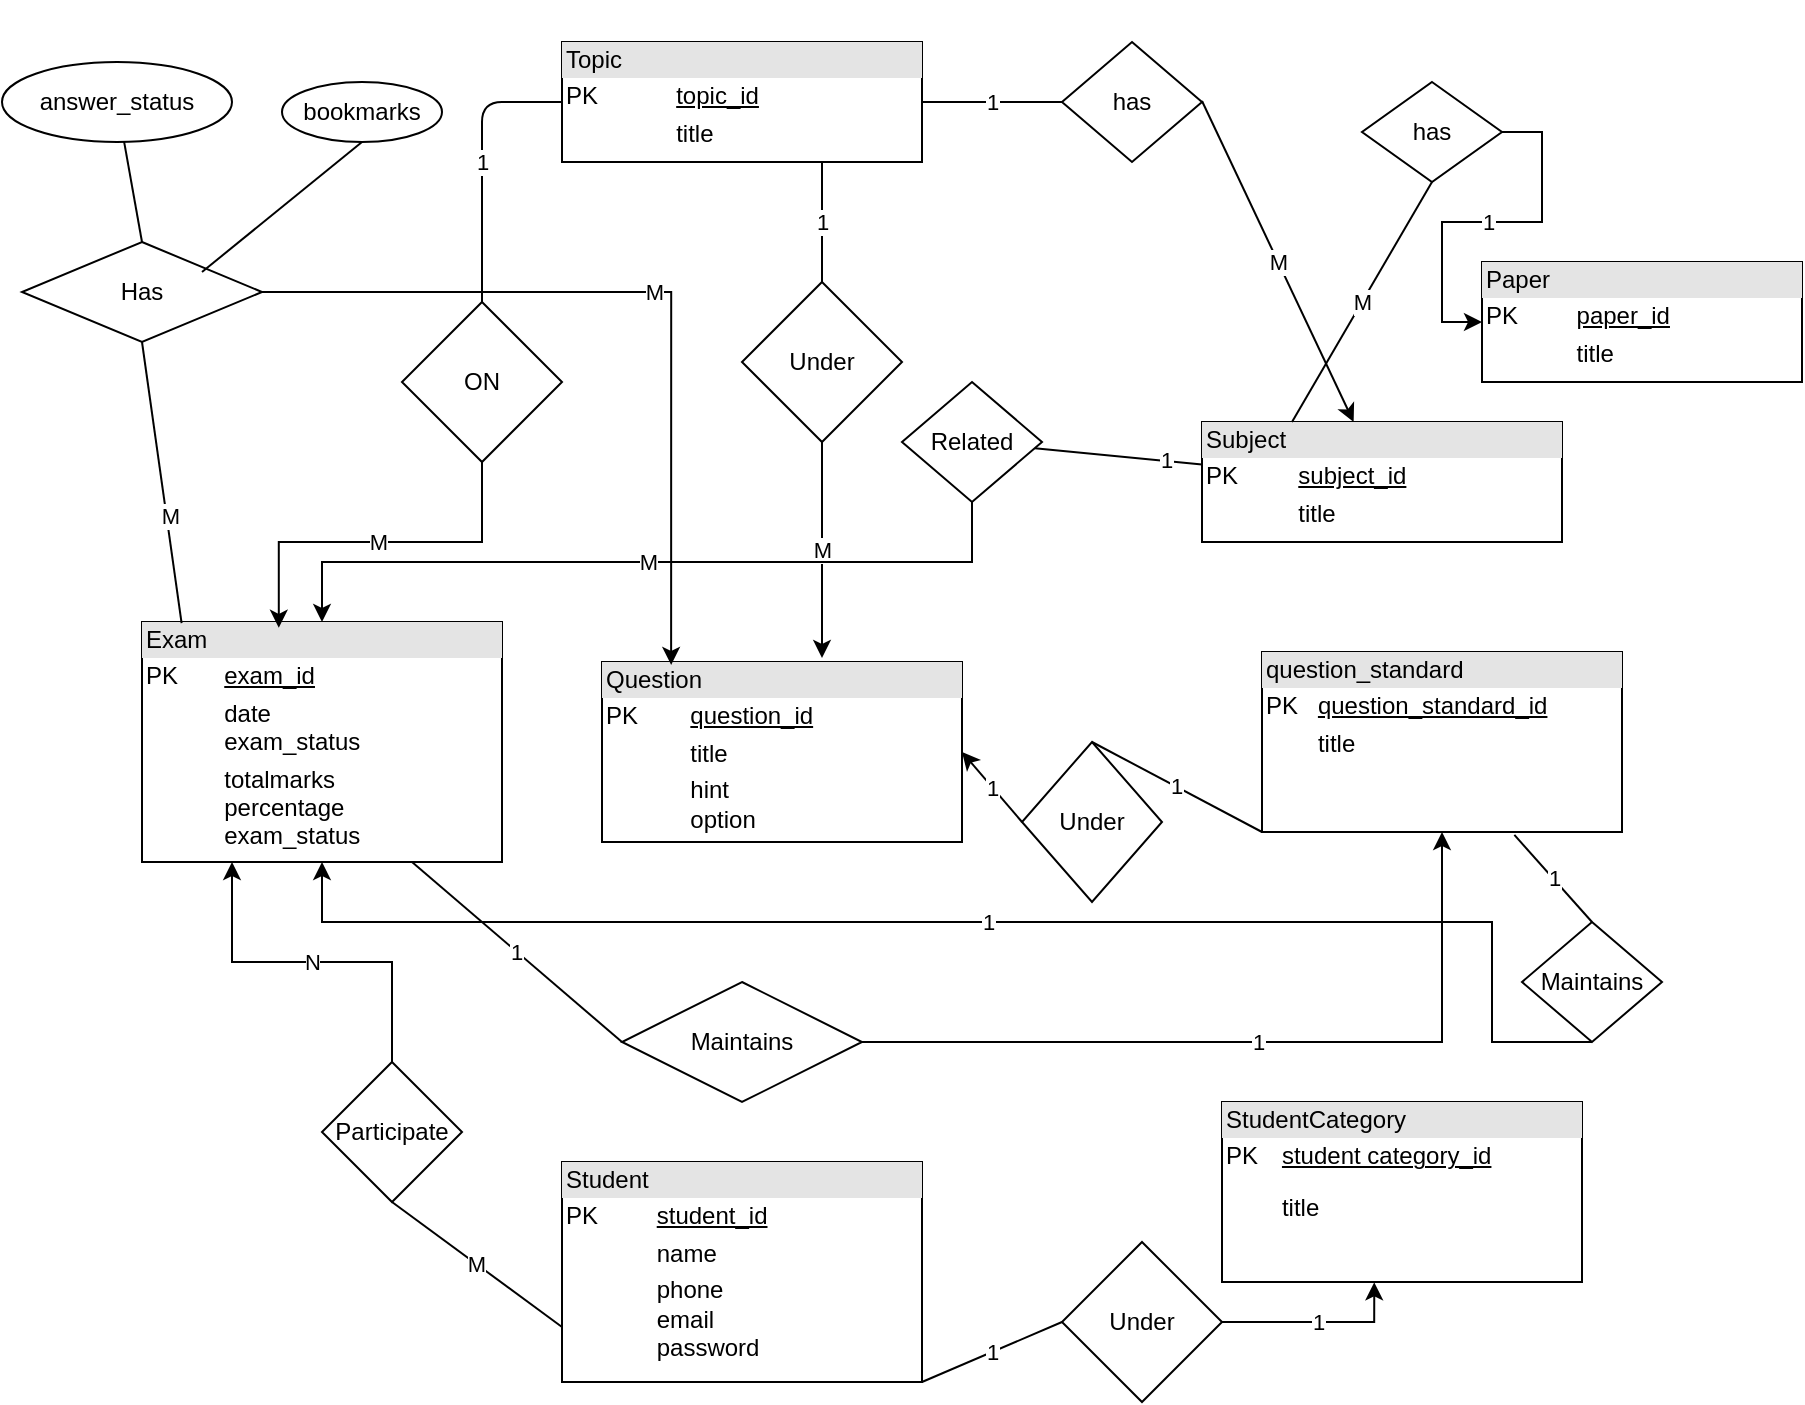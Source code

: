 <mxfile version="16.2.4" type="google"><diagram id="C5RBs43oDa-KdzZeNtuy" name="Page-1"><mxGraphModel dx="1849" dy="475" grid="1" gridSize="10" guides="1" tooltips="1" connect="1" arrows="1" fold="1" page="1" pageScale="1" pageWidth="827" pageHeight="1169" math="0" shadow="0"><root><mxCell id="WIyWlLk6GJQsqaUBKTNV-0"/><mxCell id="WIyWlLk6GJQsqaUBKTNV-1" parent="WIyWlLk6GJQsqaUBKTNV-0"/><mxCell id="vc-qTNyjbDuLOo45V04N-23" value="&lt;div style=&quot;box-sizing: border-box ; width: 100% ; background: #e4e4e4 ; padding: 2px&quot;&gt;Question&lt;/div&gt;&lt;table style=&quot;width: 100% ; font-size: 1em&quot; cellpadding=&quot;2&quot; cellspacing=&quot;0&quot;&gt;&lt;tbody&gt;&lt;tr&gt;&lt;td&gt;PK&lt;/td&gt;&lt;td&gt;&lt;u&gt;question_id&lt;/u&gt;&lt;/td&gt;&lt;/tr&gt;&lt;tr&gt;&lt;td&gt;&lt;br&gt;&lt;/td&gt;&lt;td&gt;title&lt;/td&gt;&lt;/tr&gt;&lt;tr&gt;&lt;td&gt;&lt;/td&gt;&lt;td&gt;hint&lt;br&gt;option&lt;/td&gt;&lt;/tr&gt;&lt;/tbody&gt;&lt;/table&gt;" style="verticalAlign=top;align=left;overflow=fill;html=1;" parent="WIyWlLk6GJQsqaUBKTNV-1" vertex="1"><mxGeometry x="170" y="440" width="180" height="90" as="geometry"/></mxCell><mxCell id="vc-qTNyjbDuLOo45V04N-24" value="&lt;div style=&quot;box-sizing: border-box ; width: 100% ; background: #e4e4e4 ; padding: 2px&quot;&gt;Subject&lt;/div&gt;&lt;table style=&quot;width: 100% ; font-size: 1em&quot; cellpadding=&quot;2&quot; cellspacing=&quot;0&quot;&gt;&lt;tbody&gt;&lt;tr&gt;&lt;td&gt;PK&lt;/td&gt;&lt;td&gt;&lt;u&gt;subject_id&lt;/u&gt;&lt;/td&gt;&lt;/tr&gt;&lt;tr&gt;&lt;td&gt;&lt;br&gt;&lt;/td&gt;&lt;td&gt;title&lt;/td&gt;&lt;/tr&gt;&lt;tr&gt;&lt;td&gt;&lt;/td&gt;&lt;td&gt;&lt;br&gt;&lt;/td&gt;&lt;/tr&gt;&lt;/tbody&gt;&lt;/table&gt;" style="verticalAlign=top;align=left;overflow=fill;html=1;" parent="WIyWlLk6GJQsqaUBKTNV-1" vertex="1"><mxGeometry x="470" y="320" width="180" height="60" as="geometry"/></mxCell><mxCell id="vc-qTNyjbDuLOo45V04N-26" value="&lt;div style=&quot;box-sizing: border-box ; width: 100% ; background: #e4e4e4 ; padding: 2px&quot;&gt;Topic&lt;/div&gt;&lt;table style=&quot;width: 100% ; font-size: 1em&quot; cellpadding=&quot;2&quot; cellspacing=&quot;0&quot;&gt;&lt;tbody&gt;&lt;tr&gt;&lt;td&gt;PK&lt;/td&gt;&lt;td&gt;&lt;u&gt;topic_id&lt;/u&gt;&lt;/td&gt;&lt;/tr&gt;&lt;tr&gt;&lt;td&gt;&lt;br&gt;&lt;/td&gt;&lt;td&gt;title&lt;/td&gt;&lt;/tr&gt;&lt;tr&gt;&lt;td&gt;&lt;/td&gt;&lt;td&gt;&lt;br&gt;&lt;br&gt;&lt;/td&gt;&lt;/tr&gt;&lt;/tbody&gt;&lt;/table&gt;" style="verticalAlign=top;align=left;overflow=fill;html=1;" parent="WIyWlLk6GJQsqaUBKTNV-1" vertex="1"><mxGeometry x="150" y="130" width="180" height="60" as="geometry"/></mxCell><mxCell id="vc-qTNyjbDuLOo45V04N-28" value="Under" style="rhombus;whiteSpace=wrap;html=1;" parent="WIyWlLk6GJQsqaUBKTNV-1" vertex="1"><mxGeometry x="240" y="250" width="80" height="80" as="geometry"/></mxCell><mxCell id="vc-qTNyjbDuLOo45V04N-31" value="M" style="endArrow=classic;html=1;exitX=0.5;exitY=1;exitDx=0;exitDy=0;" parent="WIyWlLk6GJQsqaUBKTNV-1" source="vc-qTNyjbDuLOo45V04N-28" edge="1"><mxGeometry width="50" height="50" relative="1" as="geometry"><mxPoint x="280" y="380" as="sourcePoint"/><mxPoint x="280" y="438" as="targetPoint"/></mxGeometry></mxCell><mxCell id="vc-qTNyjbDuLOo45V04N-32" value="has" style="rhombus;whiteSpace=wrap;html=1;" parent="WIyWlLk6GJQsqaUBKTNV-1" vertex="1"><mxGeometry x="400" y="130" width="70" height="60" as="geometry"/></mxCell><mxCell id="vc-qTNyjbDuLOo45V04N-39" value="M" style="endArrow=classic;html=1;" parent="WIyWlLk6GJQsqaUBKTNV-1" edge="1" target="vc-qTNyjbDuLOo45V04N-24"><mxGeometry width="50" height="50" relative="1" as="geometry"><mxPoint x="470" y="159.5" as="sourcePoint"/><mxPoint x="540" y="159.5" as="targetPoint"/></mxGeometry></mxCell><mxCell id="vc-qTNyjbDuLOo45V04N-40" value="1" style="endArrow=none;html=1;" parent="WIyWlLk6GJQsqaUBKTNV-1" target="vc-qTNyjbDuLOo45V04N-26" edge="1" source="vc-qTNyjbDuLOo45V04N-28"><mxGeometry width="50" height="50" relative="1" as="geometry"><mxPoint x="280" y="280" as="sourcePoint"/><mxPoint x="270" y="210" as="targetPoint"/><Array as="points"><mxPoint x="280" y="190"/></Array></mxGeometry></mxCell><mxCell id="vc-qTNyjbDuLOo45V04N-41" value="1" style="endArrow=none;html=1;entryX=0;entryY=0.5;entryDx=0;entryDy=0;exitX=1;exitY=0.5;exitDx=0;exitDy=0;" parent="WIyWlLk6GJQsqaUBKTNV-1" source="vc-qTNyjbDuLOo45V04N-26" target="vc-qTNyjbDuLOo45V04N-32" edge="1"><mxGeometry width="50" height="50" relative="1" as="geometry"><mxPoint x="330" y="180" as="sourcePoint"/><mxPoint x="380" y="130" as="targetPoint"/></mxGeometry></mxCell><mxCell id="vc-qTNyjbDuLOo45V04N-47" value="&lt;div style=&quot;box-sizing: border-box ; width: 100% ; background: #e4e4e4 ; padding: 2px&quot;&gt;question_standard&lt;/div&gt;&lt;table style=&quot;width: 100% ; font-size: 1em&quot; cellpadding=&quot;2&quot; cellspacing=&quot;0&quot;&gt;&lt;tbody&gt;&lt;tr&gt;&lt;td&gt;PK&lt;/td&gt;&lt;td&gt;&lt;u&gt;question_standard_id&lt;/u&gt;&lt;/td&gt;&lt;/tr&gt;&lt;tr&gt;&lt;td&gt;&lt;br&gt;&lt;/td&gt;&lt;td&gt;title&lt;/td&gt;&lt;/tr&gt;&lt;tr&gt;&lt;td&gt;&lt;/td&gt;&lt;td&gt;&lt;br&gt;&lt;br&gt;&lt;/td&gt;&lt;/tr&gt;&lt;/tbody&gt;&lt;/table&gt;" style="verticalAlign=top;align=left;overflow=fill;html=1;" parent="WIyWlLk6GJQsqaUBKTNV-1" vertex="1"><mxGeometry x="500" y="435" width="180" height="90" as="geometry"/></mxCell><mxCell id="vc-qTNyjbDuLOo45V04N-48" value="Under" style="rhombus;whiteSpace=wrap;html=1;" parent="WIyWlLk6GJQsqaUBKTNV-1" vertex="1"><mxGeometry x="380" y="480" width="70" height="80" as="geometry"/></mxCell><mxCell id="vc-qTNyjbDuLOo45V04N-49" value="1" style="endArrow=none;html=1;entryX=0;entryY=1;entryDx=0;entryDy=0;exitX=0.5;exitY=0;exitDx=0;exitDy=0;" parent="WIyWlLk6GJQsqaUBKTNV-1" source="vc-qTNyjbDuLOo45V04N-48" target="vc-qTNyjbDuLOo45V04N-47" edge="1"><mxGeometry width="50" height="50" relative="1" as="geometry"><mxPoint x="470" y="440" as="sourcePoint"/><mxPoint x="510" y="400" as="targetPoint"/></mxGeometry></mxCell><mxCell id="vc-qTNyjbDuLOo45V04N-50" value="1&lt;br&gt;" style="endArrow=classic;html=1;entryX=1;entryY=0.5;entryDx=0;entryDy=0;exitX=0;exitY=0.5;exitDx=0;exitDy=0;" parent="WIyWlLk6GJQsqaUBKTNV-1" source="vc-qTNyjbDuLOo45V04N-48" target="vc-qTNyjbDuLOo45V04N-23" edge="1"><mxGeometry width="50" height="50" relative="1" as="geometry"><mxPoint x="460" y="520" as="sourcePoint"/><mxPoint x="360" y="370" as="targetPoint"/></mxGeometry></mxCell><mxCell id="vc-qTNyjbDuLOo45V04N-53" value="&lt;div style=&quot;box-sizing: border-box ; width: 100% ; background: #e4e4e4 ; padding: 2px&quot;&gt;Exam&lt;/div&gt;&lt;table style=&quot;width: 100% ; font-size: 1em&quot; cellpadding=&quot;2&quot; cellspacing=&quot;0&quot;&gt;&lt;tbody&gt;&lt;tr&gt;&lt;td&gt;PK&lt;/td&gt;&lt;td&gt;&lt;u&gt;exam_id&lt;/u&gt;&lt;/td&gt;&lt;/tr&gt;&lt;tr&gt;&lt;td&gt;&lt;br&gt;&lt;/td&gt;&lt;td&gt;date&lt;br&gt;exam_status&lt;/td&gt;&lt;/tr&gt;&lt;tr&gt;&lt;td&gt;&lt;/td&gt;&lt;td&gt;totalmarks&lt;br&gt;percentage&lt;br&gt;exam_status&lt;/td&gt;&lt;/tr&gt;&lt;/tbody&gt;&lt;/table&gt;" style="verticalAlign=top;align=left;overflow=fill;html=1;" parent="WIyWlLk6GJQsqaUBKTNV-1" vertex="1"><mxGeometry x="-60" y="420" width="180" height="120" as="geometry"/></mxCell><mxCell id="vc-qTNyjbDuLOo45V04N-59" value="M" style="edgeStyle=orthogonalEdgeStyle;rounded=0;orthogonalLoop=1;jettySize=auto;html=1;exitX=0.5;exitY=1;exitDx=0;exitDy=0;entryX=0.38;entryY=0.024;entryDx=0;entryDy=0;entryPerimeter=0;" parent="WIyWlLk6GJQsqaUBKTNV-1" source="vc-qTNyjbDuLOo45V04N-54" target="vc-qTNyjbDuLOo45V04N-53" edge="1"><mxGeometry relative="1" as="geometry"/></mxCell><mxCell id="vc-qTNyjbDuLOo45V04N-54" value="ON" style="rhombus;whiteSpace=wrap;html=1;" parent="WIyWlLk6GJQsqaUBKTNV-1" vertex="1"><mxGeometry x="70" y="260" width="80" height="80" as="geometry"/></mxCell><mxCell id="vc-qTNyjbDuLOo45V04N-60" value="1" style="endArrow=none;html=1;entryX=0;entryY=0.5;entryDx=0;entryDy=0;exitX=0.5;exitY=0;exitDx=0;exitDy=0;" parent="WIyWlLk6GJQsqaUBKTNV-1" source="vc-qTNyjbDuLOo45V04N-54" target="vc-qTNyjbDuLOo45V04N-26" edge="1"><mxGeometry width="50" height="50" relative="1" as="geometry"><mxPoint x="80" y="245" as="sourcePoint"/><mxPoint x="130" y="195" as="targetPoint"/><Array as="points"><mxPoint x="110" y="160"/></Array></mxGeometry></mxCell><mxCell id="vc-qTNyjbDuLOo45V04N-63" value="&lt;div style=&quot;box-sizing: border-box ; width: 100% ; background: #e4e4e4 ; padding: 2px&quot;&gt;StudentCategory&lt;/div&gt;&lt;table style=&quot;width: 100% ; font-size: 1em&quot; cellpadding=&quot;2&quot; cellspacing=&quot;0&quot;&gt;&lt;tbody&gt;&lt;tr&gt;&lt;td&gt;PK&lt;/td&gt;&lt;td&gt;&lt;u&gt;student category_id&lt;/u&gt;&lt;/td&gt;&lt;/tr&gt;&lt;tr&gt;&lt;td&gt;&lt;br&gt;&lt;br&gt;&lt;/td&gt;&lt;td&gt;title&lt;/td&gt;&lt;/tr&gt;&lt;tr&gt;&lt;td&gt;&lt;/td&gt;&lt;td&gt;&lt;br&gt;&lt;/td&gt;&lt;/tr&gt;&lt;/tbody&gt;&lt;/table&gt;" style="verticalAlign=top;align=left;overflow=fill;html=1;" parent="WIyWlLk6GJQsqaUBKTNV-1" vertex="1"><mxGeometry x="480" y="660" width="180" height="90" as="geometry"/></mxCell><mxCell id="vc-qTNyjbDuLOo45V04N-64" value="&lt;div style=&quot;box-sizing: border-box ; width: 100% ; background: #e4e4e4 ; padding: 2px&quot;&gt;Student&lt;/div&gt;&lt;table style=&quot;width: 100% ; font-size: 1em&quot; cellpadding=&quot;2&quot; cellspacing=&quot;0&quot;&gt;&lt;tbody&gt;&lt;tr&gt;&lt;td&gt;PK&lt;/td&gt;&lt;td&gt;&lt;u&gt;student_id&lt;/u&gt;&lt;/td&gt;&lt;/tr&gt;&lt;tr&gt;&lt;td&gt;&lt;br&gt;&lt;/td&gt;&lt;td&gt;name&lt;/td&gt;&lt;/tr&gt;&lt;tr&gt;&lt;td&gt;&lt;/td&gt;&lt;td&gt;phone&lt;br&gt;email&lt;br&gt;password&lt;/td&gt;&lt;/tr&gt;&lt;/tbody&gt;&lt;/table&gt;" style="verticalAlign=top;align=left;overflow=fill;html=1;" parent="WIyWlLk6GJQsqaUBKTNV-1" vertex="1"><mxGeometry x="150" y="690" width="180" height="110" as="geometry"/></mxCell><mxCell id="vc-qTNyjbDuLOo45V04N-69" value="1" style="edgeStyle=orthogonalEdgeStyle;rounded=0;orthogonalLoop=1;jettySize=auto;html=1;exitX=1;exitY=0.5;exitDx=0;exitDy=0;entryX=0.423;entryY=1.002;entryDx=0;entryDy=0;entryPerimeter=0;" parent="WIyWlLk6GJQsqaUBKTNV-1" source="vc-qTNyjbDuLOo45V04N-65" target="vc-qTNyjbDuLOo45V04N-63" edge="1"><mxGeometry relative="1" as="geometry"/></mxCell><mxCell id="vc-qTNyjbDuLOo45V04N-65" value="Under" style="rhombus;whiteSpace=wrap;html=1;" parent="WIyWlLk6GJQsqaUBKTNV-1" vertex="1"><mxGeometry x="400" y="730" width="80" height="80" as="geometry"/></mxCell><mxCell id="vc-qTNyjbDuLOo45V04N-68" value="1" style="endArrow=none;html=1;entryX=0;entryY=0.5;entryDx=0;entryDy=0;exitX=1;exitY=1;exitDx=0;exitDy=0;" parent="WIyWlLk6GJQsqaUBKTNV-1" source="vc-qTNyjbDuLOo45V04N-64" target="vc-qTNyjbDuLOo45V04N-65" edge="1"><mxGeometry width="50" height="50" relative="1" as="geometry"><mxPoint x="300" y="620" as="sourcePoint"/><mxPoint x="350" y="570" as="targetPoint"/></mxGeometry></mxCell><mxCell id="vc-qTNyjbDuLOo45V04N-76" value="1" style="edgeStyle=orthogonalEdgeStyle;rounded=0;orthogonalLoop=1;jettySize=auto;html=1;exitX=0.5;exitY=1;exitDx=0;exitDy=0;entryX=0.5;entryY=1;entryDx=0;entryDy=0;" parent="WIyWlLk6GJQsqaUBKTNV-1" source="vc-qTNyjbDuLOo45V04N-70" target="vc-qTNyjbDuLOo45V04N-53" edge="1"><mxGeometry relative="1" as="geometry"><mxPoint x="20" y="600" as="targetPoint"/><Array as="points"><mxPoint x="615" y="570"/><mxPoint x="30" y="570"/></Array></mxGeometry></mxCell><mxCell id="vc-qTNyjbDuLOo45V04N-70" value="Maintains" style="rhombus;whiteSpace=wrap;html=1;" parent="WIyWlLk6GJQsqaUBKTNV-1" vertex="1"><mxGeometry x="630" y="570" width="70" height="60" as="geometry"/></mxCell><mxCell id="vc-qTNyjbDuLOo45V04N-75" value="1" style="endArrow=none;html=1;exitX=0.5;exitY=0;exitDx=0;exitDy=0;entryX=0.701;entryY=1.016;entryDx=0;entryDy=0;entryPerimeter=0;" parent="WIyWlLk6GJQsqaUBKTNV-1" source="vc-qTNyjbDuLOo45V04N-70" target="vc-qTNyjbDuLOo45V04N-47" edge="1"><mxGeometry width="50" height="50" relative="1" as="geometry"><mxPoint x="580" y="460" as="sourcePoint"/><mxPoint x="630" y="410" as="targetPoint"/></mxGeometry></mxCell><mxCell id="vc-qTNyjbDuLOo45V04N-82" value="M" style="edgeStyle=orthogonalEdgeStyle;rounded=0;orthogonalLoop=1;jettySize=auto;html=1;exitX=0.5;exitY=1;exitDx=0;exitDy=0;" parent="WIyWlLk6GJQsqaUBKTNV-1" source="vc-qTNyjbDuLOo45V04N-81" target="vc-qTNyjbDuLOo45V04N-53" edge="1"><mxGeometry relative="1" as="geometry"/></mxCell><mxCell id="vc-qTNyjbDuLOo45V04N-81" value="Related" style="rhombus;whiteSpace=wrap;html=1;" parent="WIyWlLk6GJQsqaUBKTNV-1" vertex="1"><mxGeometry x="320" y="300" width="70" height="60" as="geometry"/></mxCell><mxCell id="vc-qTNyjbDuLOo45V04N-83" value="" style="endArrow=none;html=1;" parent="WIyWlLk6GJQsqaUBKTNV-1" source="vc-qTNyjbDuLOo45V04N-81" edge="1" target="vc-qTNyjbDuLOo45V04N-24"><mxGeometry width="50" height="50" relative="1" as="geometry"><mxPoint x="490" y="240" as="sourcePoint"/><mxPoint x="540" y="190" as="targetPoint"/></mxGeometry></mxCell><mxCell id="1UNFOu_9gL2T17EWnAix-0" value="1" style="edgeLabel;html=1;align=center;verticalAlign=middle;resizable=0;points=[];" parent="vc-qTNyjbDuLOo45V04N-83" vertex="1" connectable="0"><mxGeometry x="0.577" y="1" relative="1" as="geometry"><mxPoint as="offset"/></mxGeometry></mxCell><mxCell id="vc-qTNyjbDuLOo45V04N-88" value="N" style="edgeStyle=orthogonalEdgeStyle;rounded=0;orthogonalLoop=1;jettySize=auto;html=1;exitX=0.5;exitY=0;exitDx=0;exitDy=0;entryX=0.25;entryY=1;entryDx=0;entryDy=0;" parent="WIyWlLk6GJQsqaUBKTNV-1" source="vc-qTNyjbDuLOo45V04N-87" target="vc-qTNyjbDuLOo45V04N-53" edge="1"><mxGeometry relative="1" as="geometry"/></mxCell><mxCell id="vc-qTNyjbDuLOo45V04N-87" value="Participate" style="rhombus;whiteSpace=wrap;html=1;" parent="WIyWlLk6GJQsqaUBKTNV-1" vertex="1"><mxGeometry x="30" y="640" width="70" height="70" as="geometry"/></mxCell><mxCell id="vc-qTNyjbDuLOo45V04N-90" value="M" style="endArrow=none;html=1;entryX=0.5;entryY=1;entryDx=0;entryDy=0;exitX=0;exitY=0.75;exitDx=0;exitDy=0;" parent="WIyWlLk6GJQsqaUBKTNV-1" source="vc-qTNyjbDuLOo45V04N-64" target="vc-qTNyjbDuLOo45V04N-87" edge="1"><mxGeometry width="50" height="50" relative="1" as="geometry"><mxPoint x="50" y="780" as="sourcePoint"/><mxPoint x="100" y="730" as="targetPoint"/></mxGeometry></mxCell><mxCell id="vc-qTNyjbDuLOo45V04N-93" value="&lt;div style=&quot;box-sizing: border-box ; width: 100% ; background: #e4e4e4 ; padding: 2px&quot;&gt;Paper&lt;/div&gt;&lt;table style=&quot;width: 100% ; font-size: 1em&quot; cellpadding=&quot;2&quot; cellspacing=&quot;0&quot;&gt;&lt;tbody&gt;&lt;tr&gt;&lt;td&gt;PK&lt;/td&gt;&lt;td&gt;&lt;u&gt;paper_id&lt;/u&gt;&lt;/td&gt;&lt;/tr&gt;&lt;tr&gt;&lt;td&gt;&lt;br&gt;&lt;/td&gt;&lt;td&gt;title&lt;/td&gt;&lt;/tr&gt;&lt;tr&gt;&lt;td&gt;&lt;/td&gt;&lt;td&gt;&lt;br&gt;&lt;/td&gt;&lt;/tr&gt;&lt;/tbody&gt;&lt;/table&gt;" style="verticalAlign=top;align=left;overflow=fill;html=1;" parent="WIyWlLk6GJQsqaUBKTNV-1" vertex="1"><mxGeometry x="610" y="240" width="160" height="60" as="geometry"/></mxCell><mxCell id="vc-qTNyjbDuLOo45V04N-95" value="1" style="edgeStyle=orthogonalEdgeStyle;rounded=0;orthogonalLoop=1;jettySize=auto;html=1;exitX=1;exitY=0.5;exitDx=0;exitDy=0;entryX=0;entryY=0.5;entryDx=0;entryDy=0;" parent="WIyWlLk6GJQsqaUBKTNV-1" source="vc-qTNyjbDuLOo45V04N-94" target="vc-qTNyjbDuLOo45V04N-93" edge="1"><mxGeometry relative="1" as="geometry"/></mxCell><mxCell id="vc-qTNyjbDuLOo45V04N-94" value="has" style="rhombus;whiteSpace=wrap;html=1;" parent="WIyWlLk6GJQsqaUBKTNV-1" vertex="1"><mxGeometry x="550" y="150" width="70" height="50" as="geometry"/></mxCell><mxCell id="vc-qTNyjbDuLOo45V04N-96" value="M" style="endArrow=none;html=1;entryX=0.5;entryY=1;entryDx=0;entryDy=0;exitX=0.25;exitY=0;exitDx=0;exitDy=0;" parent="WIyWlLk6GJQsqaUBKTNV-1" source="vc-qTNyjbDuLOo45V04N-24" target="vc-qTNyjbDuLOo45V04N-94" edge="1"><mxGeometry width="50" height="50" relative="1" as="geometry"><mxPoint x="570" y="130" as="sourcePoint"/><mxPoint x="620" y="80" as="targetPoint"/></mxGeometry></mxCell><mxCell id="vc-qTNyjbDuLOo45V04N-98" value="" style="resizable=0;align=right;verticalAlign=bottom;labelBackgroundColor=none;fontSize=12;" parent="WIyWlLk6GJQsqaUBKTNV-1" connectable="0" vertex="1"><mxGeometry x="580" y="110" as="geometry"><mxPoint x="12" y="28" as="offset"/></mxGeometry></mxCell><mxCell id="STeBYB0pMZazNQfvtQni-0" value="answer_status" style="ellipse;whiteSpace=wrap;html=1;align=center;" parent="WIyWlLk6GJQsqaUBKTNV-1" vertex="1"><mxGeometry x="-130" y="140" width="115" height="40" as="geometry"/></mxCell><mxCell id="STeBYB0pMZazNQfvtQni-4" value="M" style="edgeStyle=orthogonalEdgeStyle;rounded=0;orthogonalLoop=1;jettySize=auto;html=1;exitX=1;exitY=0.5;exitDx=0;exitDy=0;entryX=0.192;entryY=0.016;entryDx=0;entryDy=0;entryPerimeter=0;" parent="WIyWlLk6GJQsqaUBKTNV-1" source="STeBYB0pMZazNQfvtQni-1" target="vc-qTNyjbDuLOo45V04N-23" edge="1"><mxGeometry relative="1" as="geometry"/></mxCell><mxCell id="STeBYB0pMZazNQfvtQni-1" value="Has" style="shape=rhombus;perimeter=rhombusPerimeter;whiteSpace=wrap;html=1;align=center;" parent="WIyWlLk6GJQsqaUBKTNV-1" vertex="1"><mxGeometry x="-120" y="230" width="120" height="50" as="geometry"/></mxCell><mxCell id="STeBYB0pMZazNQfvtQni-2" value="" style="endArrow=none;html=1;rounded=0;exitX=0.11;exitY=0.005;exitDx=0;exitDy=0;exitPerimeter=0;entryX=0.5;entryY=1;entryDx=0;entryDy=0;" parent="WIyWlLk6GJQsqaUBKTNV-1" source="vc-qTNyjbDuLOo45V04N-53" target="STeBYB0pMZazNQfvtQni-1" edge="1"><mxGeometry relative="1" as="geometry"><mxPoint x="-80" y="330" as="sourcePoint"/><mxPoint x="-38.467" y="276.6" as="targetPoint"/></mxGeometry></mxCell><mxCell id="STeBYB0pMZazNQfvtQni-3" value="M" style="edgeLabel;html=1;align=center;verticalAlign=middle;resizable=0;points=[];" parent="STeBYB0pMZazNQfvtQni-2" vertex="1" connectable="0"><mxGeometry x="-0.237" y="-1" relative="1" as="geometry"><mxPoint as="offset"/></mxGeometry></mxCell><mxCell id="STeBYB0pMZazNQfvtQni-7" value="" style="endArrow=none;html=1;rounded=0;entryX=0.5;entryY=0;entryDx=0;entryDy=0;" parent="WIyWlLk6GJQsqaUBKTNV-1" source="STeBYB0pMZazNQfvtQni-0" target="STeBYB0pMZazNQfvtQni-1" edge="1"><mxGeometry width="50" height="50" relative="1" as="geometry"><mxPoint x="-72.5" y="230" as="sourcePoint"/><mxPoint x="-72.5" y="250.711" as="targetPoint"/></mxGeometry></mxCell><mxCell id="STeBYB0pMZazNQfvtQni-9" value="1" style="edgeStyle=orthogonalEdgeStyle;rounded=0;orthogonalLoop=1;jettySize=auto;html=1;exitX=1;exitY=0.5;exitDx=0;exitDy=0;" parent="WIyWlLk6GJQsqaUBKTNV-1" source="STeBYB0pMZazNQfvtQni-8" target="vc-qTNyjbDuLOo45V04N-47" edge="1"><mxGeometry relative="1" as="geometry"/></mxCell><mxCell id="STeBYB0pMZazNQfvtQni-8" value="Maintains" style="shape=rhombus;perimeter=rhombusPerimeter;whiteSpace=wrap;html=1;align=center;" parent="WIyWlLk6GJQsqaUBKTNV-1" vertex="1"><mxGeometry x="180" y="600" width="120" height="60" as="geometry"/></mxCell><mxCell id="STeBYB0pMZazNQfvtQni-10" value="1" style="endArrow=none;html=1;rounded=0;exitX=0.75;exitY=1;exitDx=0;exitDy=0;entryX=0;entryY=0.5;entryDx=0;entryDy=0;" parent="WIyWlLk6GJQsqaUBKTNV-1" source="vc-qTNyjbDuLOo45V04N-53" target="STeBYB0pMZazNQfvtQni-8" edge="1"><mxGeometry width="50" height="50" relative="1" as="geometry"><mxPoint x="120" y="630" as="sourcePoint"/><mxPoint x="170" y="580" as="targetPoint"/></mxGeometry></mxCell><mxCell id="STeBYB0pMZazNQfvtQni-11" value="bookmarks" style="ellipse;whiteSpace=wrap;html=1;align=center;" parent="WIyWlLk6GJQsqaUBKTNV-1" vertex="1"><mxGeometry x="10" y="150" width="80" height="30" as="geometry"/></mxCell><mxCell id="STeBYB0pMZazNQfvtQni-12" value="" style="endArrow=none;html=1;rounded=0;entryX=0.5;entryY=1;entryDx=0;entryDy=0;" parent="WIyWlLk6GJQsqaUBKTNV-1" target="STeBYB0pMZazNQfvtQni-11" edge="1"><mxGeometry width="50" height="50" relative="1" as="geometry"><mxPoint x="-30" y="245" as="sourcePoint"/><mxPoint x="20" y="195" as="targetPoint"/></mxGeometry></mxCell></root></mxGraphModel></diagram></mxfile>